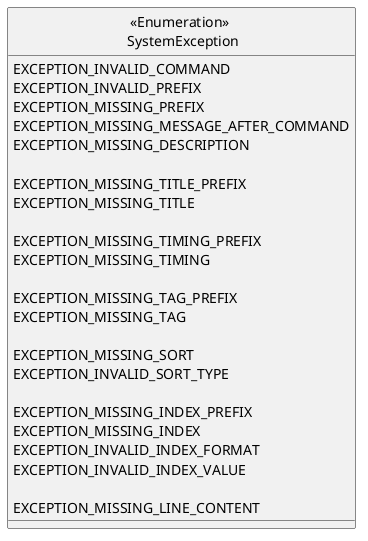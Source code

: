 @startuml

hide circle
skinparam classAttributeIconSize 0

enum "<<Enumeration>> \n SystemException" {
EXCEPTION_INVALID_COMMAND
EXCEPTION_INVALID_PREFIX
EXCEPTION_MISSING_PREFIX
EXCEPTION_MISSING_MESSAGE_AFTER_COMMAND
EXCEPTION_MISSING_DESCRIPTION

EXCEPTION_MISSING_TITLE_PREFIX
EXCEPTION_MISSING_TITLE

EXCEPTION_MISSING_TIMING_PREFIX
EXCEPTION_MISSING_TIMING

EXCEPTION_MISSING_TAG_PREFIX
EXCEPTION_MISSING_TAG

EXCEPTION_MISSING_SORT
EXCEPTION_INVALID_SORT_TYPE

EXCEPTION_MISSING_INDEX_PREFIX
EXCEPTION_MISSING_INDEX
EXCEPTION_INVALID_INDEX_FORMAT
EXCEPTION_INVALID_INDEX_VALUE

EXCEPTION_MISSING_LINE_CONTENT
}

@enduml

@startuml

hide circle
skinparam classAttributeIconSize 0

enum "<<Enumeration>> \n SystemException" {
EXCEPTION_MISSING_PIN
EXCEPTION_MISSING_ARCHIVE

EXCEPTION_MISSING_KEYWORD

EXCEPTION_CONTENT_MISSING

EXCEPTION_INVALID_END_INPUT
EXCEPTION_INVALID_DEL_INPUT
EXCEPTION_INVALID_INPUT_FORMAT
EXCEPTION_CLASH_FORMAT

EXCEPTION_MISSING_RECURRING_END_TIME
EXCEPTION_EARLY_REMINDER
EXCEPTION_INVALID_TIMING_FORMAT
EXCEPTION_INVALID_LIST_TIMING_FORMAT
EXCEPTION_INVALID_REMINDER_FORMAT
EXCEPTION_SEARCH_DATE_OUT_OF_RANGE
EXCEPTION_MISSING_RECURRING_TYPE
EXCEPTION_INVALID_RECURRING_TYPE
EXCEPTION_INVALID_TIME_UNIT

EXCEPTION_FILE_CREATION_ERROR
EXCEPTION_FILE_NOT_FOUND_ERROR
EXCEPTION_FILE_DELETION_ERROR

}

@enduml